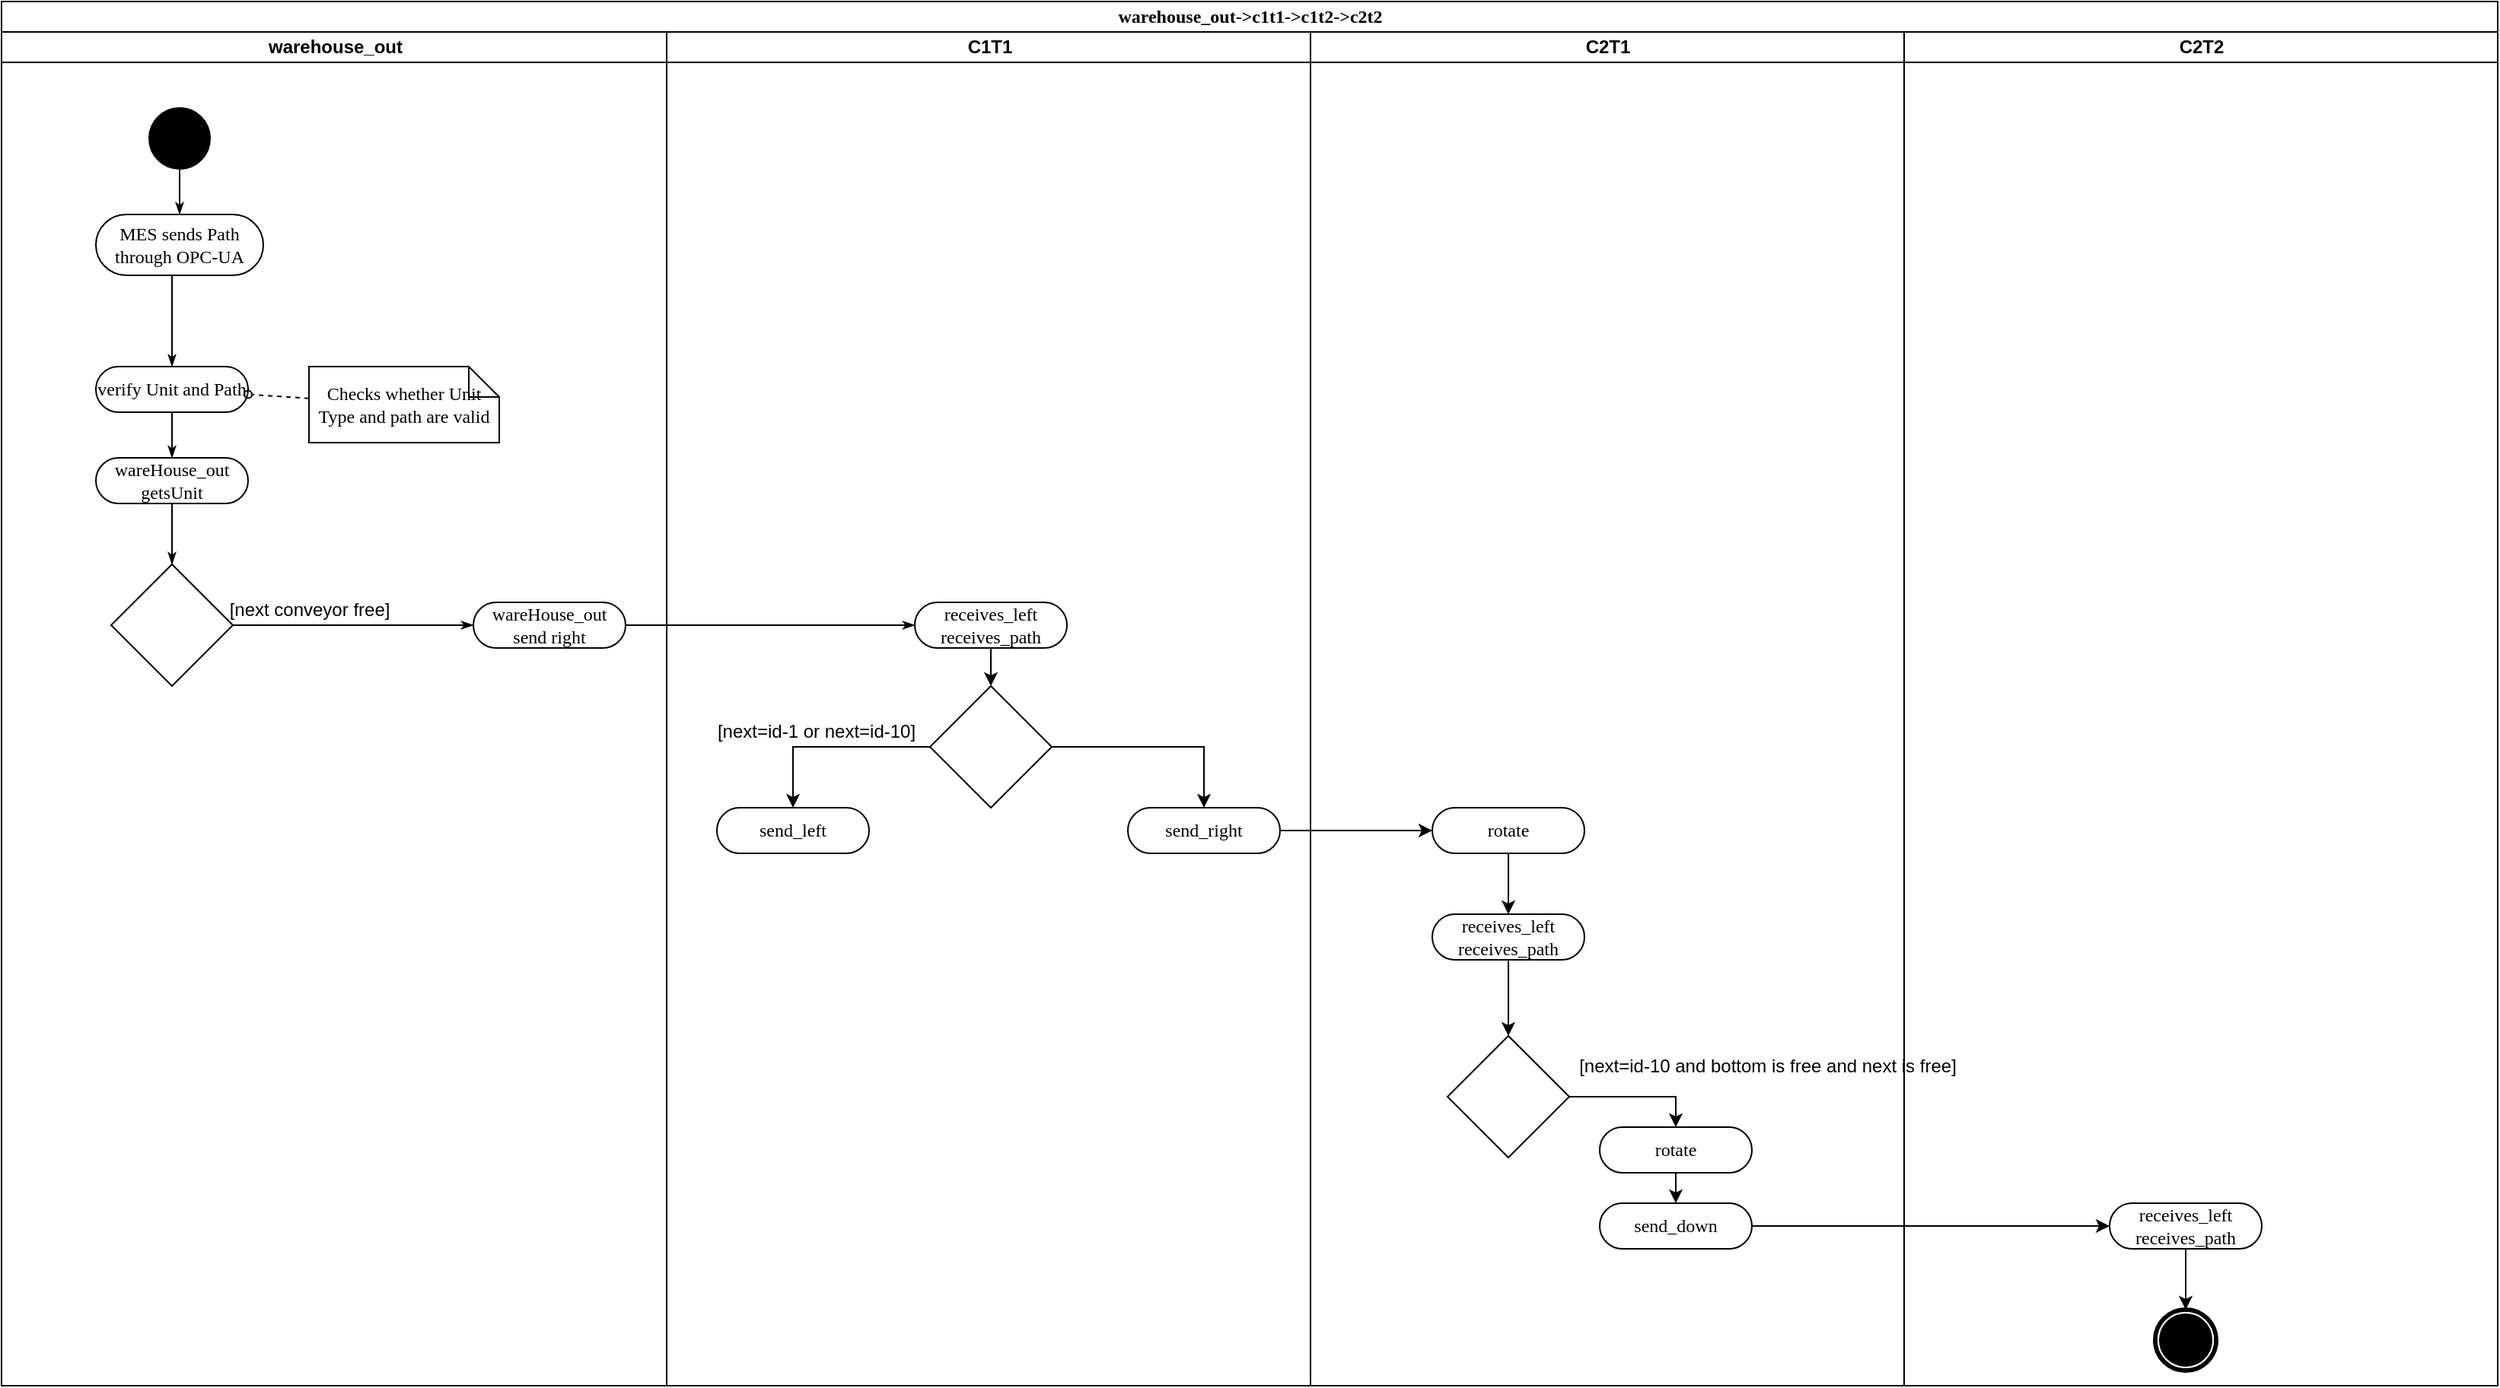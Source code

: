 <mxfile version="13.2.3"><diagram name="Page-1" id="0783ab3e-0a74-02c8-0abd-f7b4e66b4bec"><mxGraphModel dx="1422" dy="794" grid="1" gridSize="10" guides="1" tooltips="1" connect="1" arrows="1" fold="1" page="1" pageScale="1" pageWidth="850" pageHeight="1100" background="#ffffff" math="0" shadow="0"><root><mxCell id="0"/><mxCell id="1" parent="0"/><mxCell id="1c1d494c118603dd-1" value="warehouse_out-&amp;gt;c1t1-&amp;gt;c1t2-&amp;gt;c2t2" style="swimlane;html=1;childLayout=stackLayout;startSize=20;rounded=0;shadow=0;comic=0;labelBackgroundColor=none;strokeWidth=1;fontFamily=Verdana;fontSize=12;align=center;" parent="1" vertex="1"><mxGeometry x="30" y="20" width="1640" height="910" as="geometry"/></mxCell><mxCell id="1c1d494c118603dd-2" value="warehouse_out" style="swimlane;html=1;startSize=20;" parent="1c1d494c118603dd-1" vertex="1"><mxGeometry y="20" width="437" height="890" as="geometry"/></mxCell><mxCell id="LmFuACqD5Ag08kT532lI-30" style="edgeStyle=orthogonalEdgeStyle;rounded=0;html=1;labelBackgroundColor=none;startArrow=none;startFill=0;startSize=5;endArrow=classicThin;endFill=1;endSize=5;jettySize=auto;orthogonalLoop=1;strokeWidth=1;fontFamily=Verdana;fontSize=12" parent="1c1d494c118603dd-2" source="LmFuACqD5Ag08kT532lI-33" target="LmFuACqD5Ag08kT532lI-35" edge="1"><mxGeometry relative="1" as="geometry"/></mxCell><mxCell id="LmFuACqD5Ag08kT532lI-31" value="" style="rhombus;whiteSpace=wrap;html=1;" parent="1c1d494c118603dd-2" vertex="1"><mxGeometry x="72" y="350" width="80" height="80" as="geometry"/></mxCell><mxCell id="LmFuACqD5Ag08kT532lI-32" value="verify Unit and Path" style="rounded=1;whiteSpace=wrap;html=1;shadow=0;comic=0;labelBackgroundColor=none;strokeWidth=1;fontFamily=Verdana;fontSize=12;align=center;arcSize=50;" parent="1c1d494c118603dd-2" vertex="1"><mxGeometry x="62" y="220" width="100" height="30" as="geometry"/></mxCell><mxCell id="LmFuACqD5Ag08kT532lI-34" style="rounded=0;html=1;labelBackgroundColor=none;startArrow=none;startFill=0;startSize=5;endArrow=classicThin;endFill=1;endSize=5;jettySize=auto;orthogonalLoop=1;strokeWidth=1;fontFamily=Verdana;fontSize=12" parent="1c1d494c118603dd-2" source="LmFuACqD5Ag08kT532lI-32" target="LmFuACqD5Ag08kT532lI-36" edge="1"><mxGeometry relative="1" as="geometry"><mxPoint x="-1.362" y="258" as="targetPoint"/></mxGeometry></mxCell><mxCell id="LmFuACqD5Ag08kT532lI-36" value="wareHouse_out&lt;br&gt;getsUnit" style="rounded=1;whiteSpace=wrap;html=1;shadow=0;comic=0;labelBackgroundColor=none;strokeWidth=1;fontFamily=Verdana;fontSize=12;align=center;arcSize=50;" parent="1c1d494c118603dd-2" vertex="1"><mxGeometry x="62" y="280" width="100" height="30" as="geometry"/></mxCell><mxCell id="LmFuACqD5Ag08kT532lI-37" style="edgeStyle=none;rounded=0;html=1;labelBackgroundColor=none;startArrow=none;startFill=0;startSize=5;endArrow=classicThin;endFill=1;endSize=5;jettySize=auto;orthogonalLoop=1;strokeWidth=1;fontFamily=Verdana;fontSize=12;entryX=0.5;entryY=0;entryDx=0;entryDy=0;" parent="1c1d494c118603dd-2" source="LmFuACqD5Ag08kT532lI-36" target="LmFuACqD5Ag08kT532lI-31" edge="1"><mxGeometry relative="1" as="geometry"><mxPoint x="7.565" y="288" as="sourcePoint"/><mxPoint x="51.435" y="320" as="targetPoint"/></mxGeometry></mxCell><mxCell id="LmFuACqD5Ag08kT532lI-38" style="edgeStyle=none;rounded=0;html=1;dashed=1;labelBackgroundColor=none;startArrow=none;startFill=0;startSize=5;endArrow=oval;endFill=0;endSize=5;jettySize=auto;orthogonalLoop=1;strokeWidth=1;fontFamily=Verdana;fontSize=12" parent="1c1d494c118603dd-2" source="LmFuACqD5Ag08kT532lI-41" target="LmFuACqD5Ag08kT532lI-32" edge="1"><mxGeometry relative="1" as="geometry"/></mxCell><mxCell id="LmFuACqD5Ag08kT532lI-39" style="edgeStyle=orthogonalEdgeStyle;rounded=0;html=1;labelBackgroundColor=none;startArrow=none;startFill=0;startSize=5;endArrow=classicThin;endFill=1;endSize=5;jettySize=auto;orthogonalLoop=1;strokeWidth=1;fontFamily=Verdana;fontSize=12" parent="1c1d494c118603dd-2" source="LmFuACqD5Ag08kT532lI-35" target="LmFuACqD5Ag08kT532lI-32" edge="1"><mxGeometry relative="1" as="geometry"><Array as="points"><mxPoint x="112" y="200"/><mxPoint x="112" y="200"/></Array><mxPoint x="27" y="190" as="targetPoint"/></mxGeometry></mxCell><mxCell id="LmFuACqD5Ag08kT532lI-42" style="edgeStyle=none;rounded=0;html=1;labelBackgroundColor=none;startArrow=none;startFill=0;startSize=5;endArrow=classicThin;endFill=1;endSize=5;jettySize=auto;orthogonalLoop=1;strokeWidth=1;fontFamily=Verdana;fontSize=12;exitX=1;exitY=0.5;exitDx=0;exitDy=0;" parent="1c1d494c118603dd-2" source="LmFuACqD5Ag08kT532lI-31" target="LmFuACqD5Ag08kT532lI-43" edge="1"><mxGeometry relative="1" as="geometry"><mxPoint x="42" y="300" as="sourcePoint"/><mxPoint x="42" y="340" as="targetPoint"/><Array as="points"><mxPoint x="237" y="390"/></Array></mxGeometry></mxCell><mxCell id="LmFuACqD5Ag08kT532lI-41" value="Checks&amp;nbsp;whether Unit Type and path are valid" style="shape=note;whiteSpace=wrap;html=1;rounded=0;shadow=0;comic=0;labelBackgroundColor=none;strokeWidth=1;fontFamily=Verdana;fontSize=12;align=center;size=20;" parent="1c1d494c118603dd-2" vertex="1"><mxGeometry x="202" y="220" width="125" height="50" as="geometry"/></mxCell><mxCell id="LmFuACqD5Ag08kT532lI-40" value="[next conveyor free]" style="text;html=1;align=center;verticalAlign=middle;resizable=0;points=[];autosize=1;" parent="1c1d494c118603dd-2" vertex="1"><mxGeometry x="142" y="370" width="120" height="20" as="geometry"/></mxCell><mxCell id="LmFuACqD5Ag08kT532lI-35" value="MES sends Path&lt;br&gt;through OPC-UA" style="rounded=1;whiteSpace=wrap;html=1;shadow=0;comic=0;labelBackgroundColor=none;strokeWidth=1;fontFamily=Verdana;fontSize=12;align=center;arcSize=50;" parent="1c1d494c118603dd-2" vertex="1"><mxGeometry x="62" y="120" width="110" height="40" as="geometry"/></mxCell><mxCell id="LmFuACqD5Ag08kT532lI-33" value="" style="ellipse;whiteSpace=wrap;html=1;rounded=0;shadow=0;comic=0;labelBackgroundColor=none;strokeWidth=1;fillColor=#000000;fontFamily=Verdana;fontSize=12;align=center;" parent="1c1d494c118603dd-2" vertex="1"><mxGeometry x="97" y="50" width="40" height="40" as="geometry"/></mxCell><mxCell id="LmFuACqD5Ag08kT532lI-43" value="wareHouse_out&lt;br&gt;send right" style="rounded=1;whiteSpace=wrap;html=1;shadow=0;comic=0;labelBackgroundColor=none;strokeWidth=1;fontFamily=Verdana;fontSize=12;align=center;arcSize=50;" parent="1c1d494c118603dd-2" vertex="1"><mxGeometry x="310" y="375" width="100" height="30" as="geometry"/></mxCell><mxCell id="1c1d494c118603dd-3" value="C1T1" style="swimlane;html=1;startSize=20;" parent="1c1d494c118603dd-1" vertex="1"><mxGeometry x="437" y="20" width="423" height="890" as="geometry"/></mxCell><mxCell id="LmFuACqD5Ag08kT532lI-64" style="edgeStyle=none;rounded=0;orthogonalLoop=1;jettySize=auto;html=1;entryX=0.5;entryY=0;entryDx=0;entryDy=0;" parent="1c1d494c118603dd-3" source="LmFuACqD5Ag08kT532lI-73" target="LmFuACqD5Ag08kT532lI-57" edge="1"><mxGeometry relative="1" as="geometry"><mxPoint x="93" y="470" as="sourcePoint"/><mxPoint x="23" y="500" as="targetPoint"/><Array as="points"><mxPoint x="83" y="470"/></Array></mxGeometry></mxCell><mxCell id="LmFuACqD5Ag08kT532lI-80" style="edgeStyle=none;rounded=0;orthogonalLoop=1;jettySize=auto;html=1;entryX=0.5;entryY=0;entryDx=0;entryDy=0;" parent="1c1d494c118603dd-3" source="LmFuACqD5Ag08kT532lI-74" target="LmFuACqD5Ag08kT532lI-73" edge="1"><mxGeometry relative="1" as="geometry"/></mxCell><mxCell id="LmFuACqD5Ag08kT532lI-81" value="[next=id-1 or next=id-10]" style="text;html=1;align=center;verticalAlign=middle;resizable=0;points=[];autosize=1;" parent="1c1d494c118603dd-3" vertex="1"><mxGeometry x="23" y="450" width="150" height="20" as="geometry"/></mxCell><mxCell id="LmFuACqD5Ag08kT532lI-57" value="send_left" style="rounded=1;whiteSpace=wrap;html=1;shadow=0;comic=0;labelBackgroundColor=none;strokeWidth=1;fontFamily=Verdana;fontSize=12;align=center;arcSize=50;" parent="1c1d494c118603dd-3" vertex="1"><mxGeometry x="33" y="510" width="100" height="30" as="geometry"/></mxCell><mxCell id="LmFuACqD5Ag08kT532lI-74" value="receives_left&lt;br&gt;receives_path" style="rounded=1;whiteSpace=wrap;html=1;shadow=0;comic=0;labelBackgroundColor=none;strokeWidth=1;fontFamily=Verdana;fontSize=12;align=center;arcSize=50;" parent="1c1d494c118603dd-3" vertex="1"><mxGeometry x="163" y="375" width="100" height="30" as="geometry"/></mxCell><mxCell id="LmFuACqD5Ag08kT532lI-83" style="edgeStyle=none;rounded=0;orthogonalLoop=1;jettySize=auto;html=1;exitX=1;exitY=0.5;exitDx=0;exitDy=0;entryX=0.5;entryY=0;entryDx=0;entryDy=0;" parent="1c1d494c118603dd-3" source="LmFuACqD5Ag08kT532lI-73" target="LmFuACqD5Ag08kT532lI-82" edge="1"><mxGeometry relative="1" as="geometry"><Array as="points"><mxPoint x="353" y="470"/></Array></mxGeometry></mxCell><mxCell id="LmFuACqD5Ag08kT532lI-73" value="" style="rhombus;whiteSpace=wrap;html=1;" parent="1c1d494c118603dd-3" vertex="1"><mxGeometry x="173" y="430" width="80" height="80" as="geometry"/></mxCell><mxCell id="LmFuACqD5Ag08kT532lI-82" value="send_right" style="rounded=1;whiteSpace=wrap;html=1;shadow=0;comic=0;labelBackgroundColor=none;strokeWidth=1;fontFamily=Verdana;fontSize=12;align=center;arcSize=50;" parent="1c1d494c118603dd-3" vertex="1"><mxGeometry x="303" y="510" width="100" height="30" as="geometry"/></mxCell><mxCell id="1c1d494c118603dd-29" style="edgeStyle=orthogonalEdgeStyle;rounded=0;html=1;labelBackgroundColor=none;startArrow=none;startFill=0;startSize=5;endArrow=classicThin;endFill=1;endSize=5;jettySize=auto;orthogonalLoop=1;strokeWidth=1;fontFamily=Verdana;fontSize=12" parent="1c1d494c118603dd-1" source="LmFuACqD5Ag08kT532lI-43" target="LmFuACqD5Ag08kT532lI-74" edge="1"><mxGeometry relative="1" as="geometry"><Array as="points"/><mxPoint x="577.25" y="190" as="sourcePoint"/><mxPoint x="580" y="410" as="targetPoint"/></mxGeometry></mxCell><mxCell id="LmFuACqD5Ag08kT532lI-86" style="edgeStyle=none;rounded=0;orthogonalLoop=1;jettySize=auto;html=1;entryX=0;entryY=0.5;entryDx=0;entryDy=0;" parent="1c1d494c118603dd-1" source="LmFuACqD5Ag08kT532lI-82" target="LmFuACqD5Ag08kT532lI-85" edge="1"><mxGeometry relative="1" as="geometry"/></mxCell><mxCell id="1c1d494c118603dd-4" value="C2T1" style="swimlane;html=1;startSize=20;" parent="1c1d494c118603dd-1" vertex="1"><mxGeometry x="860" y="20" width="390" height="890" as="geometry"/></mxCell><mxCell id="LmFuACqD5Ag08kT532lI-98" style="edgeStyle=none;rounded=0;orthogonalLoop=1;jettySize=auto;html=1;entryX=0.5;entryY=0;entryDx=0;entryDy=0;" parent="1c1d494c118603dd-4" source="LmFuACqD5Ag08kT532lI-85" target="LmFuACqD5Ag08kT532lI-101" edge="1"><mxGeometry relative="1" as="geometry"/></mxCell><mxCell id="LmFuACqD5Ag08kT532lI-100" style="edgeStyle=none;rounded=0;orthogonalLoop=1;jettySize=auto;html=1;exitX=1;exitY=0.5;exitDx=0;exitDy=0;entryX=0.5;entryY=0;entryDx=0;entryDy=0;" parent="1c1d494c118603dd-4" source="LmFuACqD5Ag08kT532lI-97" target="LmFuACqD5Ag08kT532lI-132" edge="1"><mxGeometry relative="1" as="geometry"><Array as="points"><mxPoint x="240" y="700"/></Array></mxGeometry></mxCell><mxCell id="LmFuACqD5Ag08kT532lI-102" style="edgeStyle=none;rounded=0;orthogonalLoop=1;jettySize=auto;html=1;" parent="1c1d494c118603dd-4" source="LmFuACqD5Ag08kT532lI-101" target="LmFuACqD5Ag08kT532lI-97" edge="1"><mxGeometry relative="1" as="geometry"/></mxCell><mxCell id="LmFuACqD5Ag08kT532lI-101" value="receives_left&lt;br&gt;receives_path" style="rounded=1;whiteSpace=wrap;html=1;shadow=0;comic=0;labelBackgroundColor=none;strokeWidth=1;fontFamily=Verdana;fontSize=12;align=center;arcSize=50;" parent="1c1d494c118603dd-4" vertex="1"><mxGeometry x="80" y="580" width="100" height="30" as="geometry"/></mxCell><mxCell id="LmFuACqD5Ag08kT532lI-97" value="" style="rhombus;whiteSpace=wrap;html=1;" parent="1c1d494c118603dd-4" vertex="1"><mxGeometry x="90" y="660" width="80" height="80" as="geometry"/></mxCell><mxCell id="LmFuACqD5Ag08kT532lI-85" value="rotate" style="rounded=1;whiteSpace=wrap;html=1;shadow=0;comic=0;labelBackgroundColor=none;strokeWidth=1;fontFamily=Verdana;fontSize=12;align=center;arcSize=50;" parent="1c1d494c118603dd-4" vertex="1"><mxGeometry x="80" y="510" width="100" height="30" as="geometry"/></mxCell><mxCell id="LmFuACqD5Ag08kT532lI-99" value="send_down" style="rounded=1;whiteSpace=wrap;html=1;shadow=0;comic=0;labelBackgroundColor=none;strokeWidth=1;fontFamily=Verdana;fontSize=12;align=center;arcSize=50;" parent="1c1d494c118603dd-4" vertex="1"><mxGeometry x="190" y="770" width="100" height="30" as="geometry"/></mxCell><mxCell id="LmFuACqD5Ag08kT532lI-134" style="edgeStyle=none;rounded=0;orthogonalLoop=1;jettySize=auto;html=1;entryX=0.5;entryY=0;entryDx=0;entryDy=0;" parent="1c1d494c118603dd-4" source="LmFuACqD5Ag08kT532lI-132" target="LmFuACqD5Ag08kT532lI-99" edge="1"><mxGeometry relative="1" as="geometry"/></mxCell><mxCell id="LmFuACqD5Ag08kT532lI-132" value="rotate" style="rounded=1;whiteSpace=wrap;html=1;shadow=0;comic=0;labelBackgroundColor=none;strokeWidth=1;fontFamily=Verdana;fontSize=12;align=center;arcSize=50;" parent="1c1d494c118603dd-4" vertex="1"><mxGeometry x="190" y="720" width="100" height="30" as="geometry"/></mxCell><mxCell id="LmFuACqD5Ag08kT532lI-55" value="[next=id-10 and bottom is free and next is free]" style="text;html=1;align=center;verticalAlign=middle;resizable=0;points=[];autosize=1;" parent="1c1d494c118603dd-4" vertex="1"><mxGeometry x="170" y="670" width="260" height="20" as="geometry"/></mxCell><mxCell id="LmFuACqD5Ag08kT532lI-103" value="C2T2" style="swimlane;html=1;startSize=20;" parent="1c1d494c118603dd-1" vertex="1"><mxGeometry x="1250" y="20" width="390" height="890" as="geometry"/></mxCell><mxCell id="60571a20871a0731-5" value="" style="shape=mxgraph.bpmn.shape;html=1;verticalLabelPosition=bottom;labelBackgroundColor=#ffffff;verticalAlign=top;perimeter=ellipsePerimeter;outline=end;symbol=terminate;rounded=0;shadow=0;comic=0;strokeWidth=1;fontFamily=Verdana;fontSize=12;align=center;" parent="LmFuACqD5Ag08kT532lI-103" vertex="1"><mxGeometry x="165" y="840" width="40" height="40" as="geometry"/></mxCell><mxCell id="LmFuACqD5Ag08kT532lI-115" style="edgeStyle=none;rounded=0;orthogonalLoop=1;jettySize=auto;html=1;" parent="LmFuACqD5Ag08kT532lI-103" source="LmFuACqD5Ag08kT532lI-118" target="60571a20871a0731-5" edge="1"><mxGeometry relative="1" as="geometry"><mxPoint x="185" y="775" as="targetPoint"/></mxGeometry></mxCell><mxCell id="LmFuACqD5Ag08kT532lI-118" value="receives_left&lt;br&gt;receives_path" style="rounded=1;whiteSpace=wrap;html=1;shadow=0;comic=0;labelBackgroundColor=none;strokeWidth=1;fontFamily=Verdana;fontSize=12;align=center;arcSize=50;" parent="LmFuACqD5Ag08kT532lI-103" vertex="1"><mxGeometry x="135" y="770" width="100" height="30" as="geometry"/></mxCell><mxCell id="LmFuACqD5Ag08kT532lI-122" style="edgeStyle=none;rounded=0;orthogonalLoop=1;jettySize=auto;html=1;entryX=0;entryY=0.5;entryDx=0;entryDy=0;" parent="1c1d494c118603dd-1" source="LmFuACqD5Ag08kT532lI-99" target="LmFuACqD5Ag08kT532lI-118" edge="1"><mxGeometry relative="1" as="geometry"/></mxCell></root></mxGraphModel></diagram></mxfile>